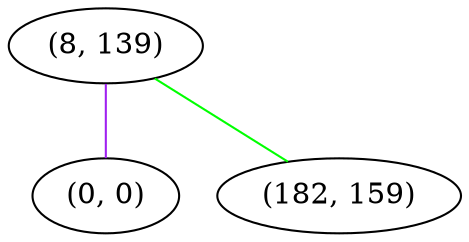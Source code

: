 graph "" {
"(8, 139)";
"(0, 0)";
"(182, 159)";
"(8, 139)" -- "(0, 0)"  [color=purple, key=0, weight=4];
"(8, 139)" -- "(182, 159)"  [color=green, key=0, weight=2];
}
